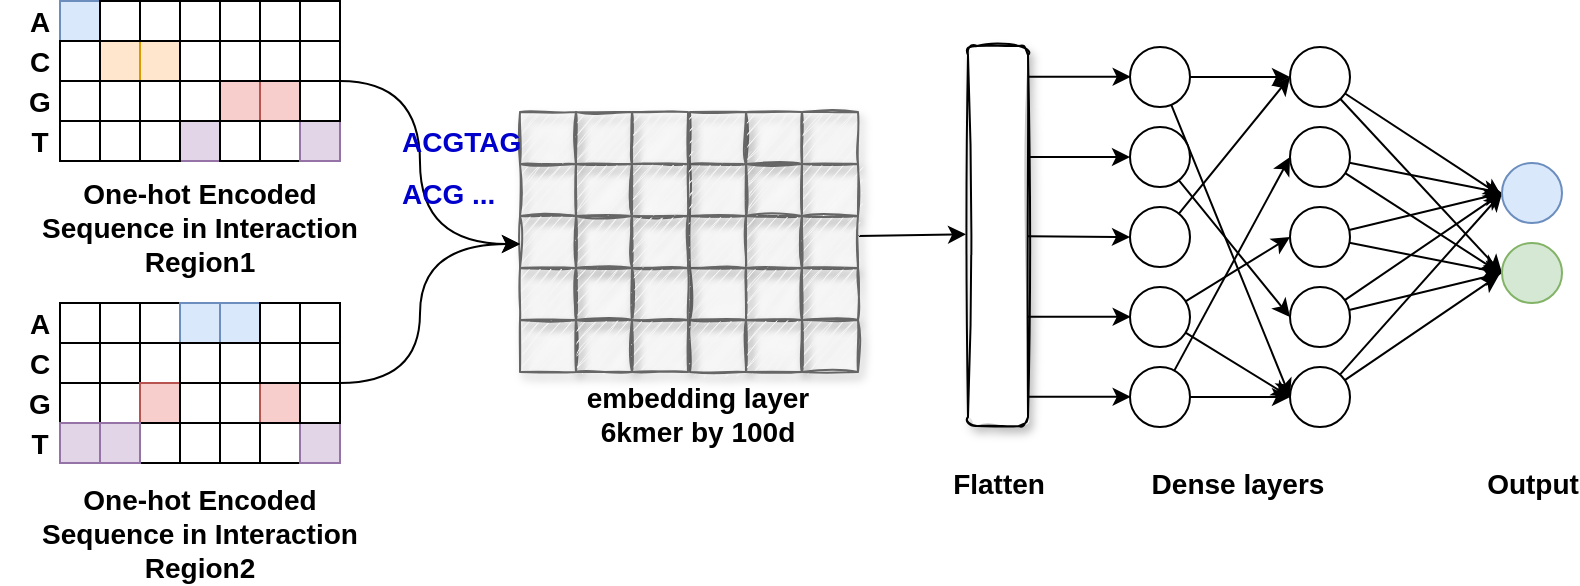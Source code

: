 <mxfile version="14.8.5" type="github">
  <diagram id="gIogGsXuzQi1VI0tjLUq" name="Page-1">
    <mxGraphModel dx="981" dy="526" grid="1" gridSize="10" guides="1" tooltips="1" connect="1" arrows="1" fold="1" page="1" pageScale="1" pageWidth="4681" pageHeight="3300" math="0" shadow="0">
      <root>
        <mxCell id="0" />
        <mxCell id="1" parent="0" />
        <mxCell id="4BS046eD1vQbMhQOOICh-2" value="" style="rounded=0;whiteSpace=wrap;html=1;shadow=1;glass=0;sketch=1;fillColor=#f5f5f5;strokeColor=#666666;fontColor=#333333;fontStyle=1;fontSize=14;" vertex="1" parent="1">
          <mxGeometry x="615" y="259" width="28" height="26" as="geometry" />
        </mxCell>
        <mxCell id="4BS046eD1vQbMhQOOICh-3" value="" style="rounded=0;whiteSpace=wrap;html=1;shadow=1;glass=0;sketch=1;fillColor=#f5f5f5;strokeColor=#666666;fontColor=#333333;fontStyle=1;fontSize=14;" vertex="1" parent="1">
          <mxGeometry x="643" y="259" width="28" height="26" as="geometry" />
        </mxCell>
        <mxCell id="4BS046eD1vQbMhQOOICh-4" value="" style="rounded=0;whiteSpace=wrap;html=1;shadow=1;glass=0;sketch=1;fillColor=#f5f5f5;strokeColor=#666666;fontColor=#333333;fontStyle=1;fontSize=14;" vertex="1" parent="1">
          <mxGeometry x="671" y="259" width="28" height="26" as="geometry" />
        </mxCell>
        <mxCell id="4BS046eD1vQbMhQOOICh-5" value="" style="rounded=0;whiteSpace=wrap;html=1;shadow=1;glass=0;sketch=1;fillColor=#f5f5f5;strokeColor=#666666;fontColor=#333333;fontStyle=1;fontSize=14;" vertex="1" parent="1">
          <mxGeometry x="615" y="285" width="28" height="26" as="geometry" />
        </mxCell>
        <mxCell id="4BS046eD1vQbMhQOOICh-6" value="" style="rounded=0;whiteSpace=wrap;html=1;shadow=1;glass=0;sketch=1;fillColor=#f5f5f5;strokeColor=#666666;fontColor=#333333;fontStyle=1;fontSize=14;" vertex="1" parent="1">
          <mxGeometry x="643" y="285" width="28" height="26" as="geometry" />
        </mxCell>
        <mxCell id="4BS046eD1vQbMhQOOICh-7" value="" style="rounded=0;whiteSpace=wrap;html=1;shadow=1;glass=0;sketch=1;fillColor=#f5f5f5;strokeColor=#666666;fontColor=#333333;fontStyle=1;fontSize=14;" vertex="1" parent="1">
          <mxGeometry x="671" y="285" width="28" height="26" as="geometry" />
        </mxCell>
        <mxCell id="4BS046eD1vQbMhQOOICh-8" value="" style="rounded=0;whiteSpace=wrap;html=1;shadow=1;glass=0;sketch=1;fillColor=#f5f5f5;strokeColor=#666666;fontColor=#333333;fontStyle=1;fontSize=14;" vertex="1" parent="1">
          <mxGeometry x="615" y="311" width="28" height="26" as="geometry" />
        </mxCell>
        <mxCell id="4BS046eD1vQbMhQOOICh-9" value="" style="rounded=0;whiteSpace=wrap;html=1;shadow=1;glass=0;sketch=1;fillColor=#f5f5f5;strokeColor=#666666;fontColor=#333333;fontStyle=1;fontSize=14;" vertex="1" parent="1">
          <mxGeometry x="643" y="311" width="28" height="26" as="geometry" />
        </mxCell>
        <mxCell id="4BS046eD1vQbMhQOOICh-156" style="edgeStyle=none;rounded=0;orthogonalLoop=1;jettySize=auto;html=1;fontStyle=1;fontSize=14;" edge="1" parent="1">
          <mxGeometry relative="1" as="geometry">
            <mxPoint x="699" y="321" as="sourcePoint" />
            <mxPoint x="753.001" y="320.183" as="targetPoint" />
          </mxGeometry>
        </mxCell>
        <mxCell id="4BS046eD1vQbMhQOOICh-10" value="" style="rounded=0;whiteSpace=wrap;html=1;shadow=1;glass=0;sketch=1;fillColor=#f5f5f5;strokeColor=#666666;fontColor=#333333;fontStyle=1;fontSize=14;" vertex="1" parent="1">
          <mxGeometry x="671" y="311" width="28" height="26" as="geometry" />
        </mxCell>
        <mxCell id="4BS046eD1vQbMhQOOICh-11" value="" style="rounded=0;whiteSpace=wrap;html=1;shadow=1;glass=0;sketch=1;fillColor=#f5f5f5;strokeColor=#666666;fontColor=#333333;fontStyle=1;fontSize=14;" vertex="1" parent="1">
          <mxGeometry x="615" y="337" width="28" height="26" as="geometry" />
        </mxCell>
        <mxCell id="4BS046eD1vQbMhQOOICh-12" value="" style="rounded=0;whiteSpace=wrap;html=1;shadow=1;glass=0;sketch=1;fillColor=#f5f5f5;strokeColor=#666666;fontColor=#333333;fontStyle=1;fontSize=14;" vertex="1" parent="1">
          <mxGeometry x="643" y="337" width="28" height="26" as="geometry" />
        </mxCell>
        <mxCell id="4BS046eD1vQbMhQOOICh-13" value="" style="rounded=0;whiteSpace=wrap;html=1;shadow=1;glass=0;sketch=1;fillColor=#f5f5f5;strokeColor=#666666;fontColor=#333333;fontStyle=1;fontSize=14;" vertex="1" parent="1">
          <mxGeometry x="671" y="337" width="28" height="26" as="geometry" />
        </mxCell>
        <mxCell id="4BS046eD1vQbMhQOOICh-14" value="" style="rounded=0;whiteSpace=wrap;html=1;shadow=1;glass=0;sketch=1;fillColor=#f5f5f5;strokeColor=#666666;fontColor=#333333;fontStyle=1;fontSize=14;" vertex="1" parent="1">
          <mxGeometry x="615" y="363" width="28" height="26" as="geometry" />
        </mxCell>
        <mxCell id="4BS046eD1vQbMhQOOICh-15" value="" style="rounded=0;whiteSpace=wrap;html=1;shadow=1;glass=0;sketch=1;fillColor=#f5f5f5;strokeColor=#666666;fontColor=#333333;fontStyle=1;fontSize=14;" vertex="1" parent="1">
          <mxGeometry x="643" y="363" width="28" height="26" as="geometry" />
        </mxCell>
        <mxCell id="4BS046eD1vQbMhQOOICh-16" value="" style="rounded=0;whiteSpace=wrap;html=1;shadow=1;glass=0;sketch=1;fillColor=#f5f5f5;strokeColor=#666666;fontColor=#333333;fontStyle=1;fontSize=14;" vertex="1" parent="1">
          <mxGeometry x="671" y="363" width="28" height="26" as="geometry" />
        </mxCell>
        <mxCell id="4BS046eD1vQbMhQOOICh-17" value="" style="rounded=0;whiteSpace=wrap;html=1;shadow=1;glass=0;sketch=1;fillColor=#f5f5f5;strokeColor=#666666;fontColor=#333333;fontStyle=1;fontSize=14;" vertex="1" parent="1">
          <mxGeometry x="530" y="259" width="28" height="26" as="geometry" />
        </mxCell>
        <mxCell id="4BS046eD1vQbMhQOOICh-18" value="" style="rounded=0;whiteSpace=wrap;html=1;shadow=1;glass=0;sketch=1;fillColor=#f5f5f5;strokeColor=#666666;fontColor=#333333;fontStyle=1;fontSize=14;" vertex="1" parent="1">
          <mxGeometry x="558" y="259" width="28" height="26" as="geometry" />
        </mxCell>
        <mxCell id="4BS046eD1vQbMhQOOICh-19" value="" style="rounded=0;whiteSpace=wrap;html=1;shadow=1;glass=0;sketch=1;fillColor=#f5f5f5;strokeColor=#666666;fontColor=#333333;fontStyle=1;fontSize=14;" vertex="1" parent="1">
          <mxGeometry x="586" y="259" width="28" height="26" as="geometry" />
        </mxCell>
        <mxCell id="4BS046eD1vQbMhQOOICh-20" value="" style="rounded=0;whiteSpace=wrap;html=1;shadow=1;glass=0;sketch=1;fillColor=#f5f5f5;strokeColor=#666666;fontColor=#333333;fontStyle=1;fontSize=14;" vertex="1" parent="1">
          <mxGeometry x="530" y="285" width="28" height="26" as="geometry" />
        </mxCell>
        <mxCell id="4BS046eD1vQbMhQOOICh-21" value="" style="rounded=0;whiteSpace=wrap;html=1;shadow=1;glass=0;sketch=1;fillColor=#f5f5f5;strokeColor=#666666;fontColor=#333333;fontStyle=1;fontSize=14;" vertex="1" parent="1">
          <mxGeometry x="558" y="285" width="28" height="26" as="geometry" />
        </mxCell>
        <mxCell id="4BS046eD1vQbMhQOOICh-22" value="" style="rounded=0;whiteSpace=wrap;html=1;shadow=1;glass=0;sketch=1;fillColor=#f5f5f5;strokeColor=#666666;fontColor=#333333;fontStyle=1;fontSize=14;" vertex="1" parent="1">
          <mxGeometry x="586" y="285" width="28" height="26" as="geometry" />
        </mxCell>
        <mxCell id="4BS046eD1vQbMhQOOICh-23" value="" style="rounded=0;whiteSpace=wrap;html=1;shadow=1;glass=0;sketch=1;fillColor=#f5f5f5;strokeColor=#666666;fontColor=#333333;fontStyle=1;fontSize=14;" vertex="1" parent="1">
          <mxGeometry x="530" y="311" width="28" height="26" as="geometry" />
        </mxCell>
        <mxCell id="4BS046eD1vQbMhQOOICh-24" value="" style="rounded=0;whiteSpace=wrap;html=1;shadow=1;glass=0;sketch=1;fillColor=#f5f5f5;strokeColor=#666666;fontColor=#333333;fontStyle=1;fontSize=14;" vertex="1" parent="1">
          <mxGeometry x="558" y="311" width="28" height="26" as="geometry" />
        </mxCell>
        <mxCell id="4BS046eD1vQbMhQOOICh-25" value="" style="rounded=0;whiteSpace=wrap;html=1;shadow=1;glass=0;sketch=1;fillColor=#f5f5f5;strokeColor=#666666;fontColor=#333333;fontStyle=1;fontSize=14;" vertex="1" parent="1">
          <mxGeometry x="586" y="311" width="28" height="26" as="geometry" />
        </mxCell>
        <mxCell id="4BS046eD1vQbMhQOOICh-26" value="" style="rounded=0;whiteSpace=wrap;html=1;shadow=1;glass=0;sketch=1;fillColor=#f5f5f5;strokeColor=#666666;fontColor=#333333;fontStyle=1;fontSize=14;" vertex="1" parent="1">
          <mxGeometry x="530" y="337" width="28" height="26" as="geometry" />
        </mxCell>
        <mxCell id="4BS046eD1vQbMhQOOICh-27" value="" style="rounded=0;whiteSpace=wrap;html=1;shadow=1;glass=0;sketch=1;fillColor=#f5f5f5;strokeColor=#666666;fontColor=#333333;fontStyle=1;fontSize=14;" vertex="1" parent="1">
          <mxGeometry x="558" y="337" width="28" height="26" as="geometry" />
        </mxCell>
        <mxCell id="4BS046eD1vQbMhQOOICh-28" value="" style="rounded=0;whiteSpace=wrap;html=1;shadow=1;glass=0;sketch=1;fillColor=#f5f5f5;strokeColor=#666666;fontColor=#333333;fontStyle=1;fontSize=14;" vertex="1" parent="1">
          <mxGeometry x="586" y="337" width="28" height="26" as="geometry" />
        </mxCell>
        <mxCell id="4BS046eD1vQbMhQOOICh-29" value="" style="rounded=0;whiteSpace=wrap;html=1;shadow=1;glass=0;sketch=1;fillColor=#f5f5f5;strokeColor=#666666;fontColor=#333333;fontStyle=1;fontSize=14;" vertex="1" parent="1">
          <mxGeometry x="530" y="363" width="28" height="26" as="geometry" />
        </mxCell>
        <mxCell id="4BS046eD1vQbMhQOOICh-30" value="" style="rounded=0;whiteSpace=wrap;html=1;shadow=1;glass=0;sketch=1;fillColor=#f5f5f5;strokeColor=#666666;fontColor=#333333;fontStyle=1;fontSize=14;" vertex="1" parent="1">
          <mxGeometry x="558" y="363" width="28" height="26" as="geometry" />
        </mxCell>
        <mxCell id="4BS046eD1vQbMhQOOICh-31" value="" style="rounded=0;whiteSpace=wrap;html=1;shadow=1;glass=0;sketch=1;fillColor=#f5f5f5;strokeColor=#666666;fontColor=#333333;fontStyle=1;fontSize=14;" vertex="1" parent="1">
          <mxGeometry x="586" y="363" width="28" height="26" as="geometry" />
        </mxCell>
        <mxCell id="4BS046eD1vQbMhQOOICh-35" value="G" style="text;html=1;strokeColor=none;fillColor=none;align=center;verticalAlign=middle;whiteSpace=wrap;rounded=0;fontStyle=1;fontSize=14;" vertex="1" parent="1">
          <mxGeometry x="270" y="243.5" width="40" height="20" as="geometry" />
        </mxCell>
        <mxCell id="4BS046eD1vQbMhQOOICh-36" value="T" style="text;html=1;strokeColor=none;fillColor=none;align=center;verticalAlign=middle;whiteSpace=wrap;rounded=0;fontStyle=1;fontSize=14;" vertex="1" parent="1">
          <mxGeometry x="270" y="263.5" width="40" height="20" as="geometry" />
        </mxCell>
        <mxCell id="4BS046eD1vQbMhQOOICh-37" value="&lt;div style=&quot;font-size: 14px;&quot;&gt;A&lt;/div&gt;" style="text;html=1;strokeColor=none;fillColor=none;align=center;verticalAlign=middle;whiteSpace=wrap;rounded=0;fontStyle=1;fontSize=14;" vertex="1" parent="1">
          <mxGeometry x="270" y="203.5" width="40" height="20" as="geometry" />
        </mxCell>
        <mxCell id="4BS046eD1vQbMhQOOICh-38" value="C" style="text;html=1;strokeColor=none;fillColor=none;align=center;verticalAlign=middle;whiteSpace=wrap;rounded=0;fontStyle=1;fontSize=14;" vertex="1" parent="1">
          <mxGeometry x="270" y="223.5" width="40" height="20" as="geometry" />
        </mxCell>
        <mxCell id="4BS046eD1vQbMhQOOICh-39" value="" style="whiteSpace=wrap;html=1;aspect=fixed;fillColor=#dae8fc;strokeColor=#6c8ebf;fontStyle=1;fontSize=14;" vertex="1" parent="1">
          <mxGeometry x="300" y="203.5" width="20" height="20" as="geometry" />
        </mxCell>
        <mxCell id="4BS046eD1vQbMhQOOICh-40" value="" style="whiteSpace=wrap;html=1;aspect=fixed;fontStyle=1;fontSize=14;" vertex="1" parent="1">
          <mxGeometry x="320" y="223.5" width="20" height="20" as="geometry" />
        </mxCell>
        <mxCell id="4BS046eD1vQbMhQOOICh-41" value="" style="whiteSpace=wrap;html=1;aspect=fixed;fillColor=#ffe6cc;strokeColor=#d79b00;fontStyle=1;fontSize=14;" vertex="1" parent="1">
          <mxGeometry x="320" y="223.5" width="20" height="20" as="geometry" />
        </mxCell>
        <mxCell id="4BS046eD1vQbMhQOOICh-42" value="" style="whiteSpace=wrap;html=1;aspect=fixed;fillColor=#ffe6cc;strokeColor=#d79b00;fontStyle=1;fontSize=14;" vertex="1" parent="1">
          <mxGeometry x="340" y="223.5" width="20" height="20" as="geometry" />
        </mxCell>
        <mxCell id="4BS046eD1vQbMhQOOICh-43" value="" style="whiteSpace=wrap;html=1;aspect=fixed;fillColor=#e1d5e7;strokeColor=#9673a6;fontStyle=1;fontSize=14;" vertex="1" parent="1">
          <mxGeometry x="360" y="263.5" width="20" height="20" as="geometry" />
        </mxCell>
        <mxCell id="4BS046eD1vQbMhQOOICh-44" value="" style="whiteSpace=wrap;html=1;aspect=fixed;fillColor=#f8cecc;strokeColor=#b85450;fontStyle=1;fontSize=14;" vertex="1" parent="1">
          <mxGeometry x="380" y="243.5" width="20" height="20" as="geometry" />
        </mxCell>
        <mxCell id="4BS046eD1vQbMhQOOICh-45" value="" style="whiteSpace=wrap;html=1;aspect=fixed;fillColor=#f8cecc;strokeColor=#b85450;fontStyle=1;fontSize=14;" vertex="1" parent="1">
          <mxGeometry x="400" y="243.5" width="20" height="20" as="geometry" />
        </mxCell>
        <mxCell id="4BS046eD1vQbMhQOOICh-46" value="" style="rounded=0;whiteSpace=wrap;html=1;fontStyle=1;fontSize=14;" vertex="1" parent="1">
          <mxGeometry x="300" y="223.5" width="20" height="20" as="geometry" />
        </mxCell>
        <mxCell id="4BS046eD1vQbMhQOOICh-47" value="" style="rounded=0;whiteSpace=wrap;html=1;fontStyle=1;fontSize=14;" vertex="1" parent="1">
          <mxGeometry x="300" y="243.5" width="20" height="20" as="geometry" />
        </mxCell>
        <mxCell id="4BS046eD1vQbMhQOOICh-48" value="" style="rounded=0;whiteSpace=wrap;html=1;fontStyle=1;fontSize=14;" vertex="1" parent="1">
          <mxGeometry x="320" y="243.5" width="20" height="20" as="geometry" />
        </mxCell>
        <mxCell id="4BS046eD1vQbMhQOOICh-49" value="" style="rounded=0;whiteSpace=wrap;html=1;fontStyle=1;fontSize=14;" vertex="1" parent="1">
          <mxGeometry x="340" y="243.5" width="20" height="20" as="geometry" />
        </mxCell>
        <mxCell id="4BS046eD1vQbMhQOOICh-50" value="" style="rounded=0;whiteSpace=wrap;html=1;fontStyle=1;fontSize=14;" vertex="1" parent="1">
          <mxGeometry x="360" y="243.5" width="20" height="20" as="geometry" />
        </mxCell>
        <mxCell id="4BS046eD1vQbMhQOOICh-51" value="" style="rounded=0;whiteSpace=wrap;html=1;fontStyle=1;fontSize=14;" vertex="1" parent="1">
          <mxGeometry x="340" y="263.5" width="20" height="20" as="geometry" />
        </mxCell>
        <mxCell id="4BS046eD1vQbMhQOOICh-52" value="" style="rounded=0;whiteSpace=wrap;html=1;fontStyle=1;fontSize=14;" vertex="1" parent="1">
          <mxGeometry x="300" y="263.5" width="20" height="20" as="geometry" />
        </mxCell>
        <mxCell id="4BS046eD1vQbMhQOOICh-53" value="" style="rounded=0;whiteSpace=wrap;html=1;fontStyle=1;fontSize=14;" vertex="1" parent="1">
          <mxGeometry x="320" y="263.5" width="20" height="20" as="geometry" />
        </mxCell>
        <mxCell id="4BS046eD1vQbMhQOOICh-54" value="" style="rounded=0;whiteSpace=wrap;html=1;fontStyle=1;fontSize=14;" vertex="1" parent="1">
          <mxGeometry x="380" y="263.5" width="20" height="20" as="geometry" />
        </mxCell>
        <mxCell id="4BS046eD1vQbMhQOOICh-55" value="" style="rounded=0;whiteSpace=wrap;html=1;fontStyle=1;fontSize=14;" vertex="1" parent="1">
          <mxGeometry x="400" y="263.5" width="20" height="20" as="geometry" />
        </mxCell>
        <mxCell id="4BS046eD1vQbMhQOOICh-56" value="" style="rounded=0;whiteSpace=wrap;html=1;fontStyle=1;fontSize=14;" vertex="1" parent="1">
          <mxGeometry x="320" y="203.5" width="20" height="20" as="geometry" />
        </mxCell>
        <mxCell id="4BS046eD1vQbMhQOOICh-57" value="" style="rounded=0;whiteSpace=wrap;html=1;fontStyle=1;fontSize=14;" vertex="1" parent="1">
          <mxGeometry x="340" y="203.5" width="20" height="20" as="geometry" />
        </mxCell>
        <mxCell id="4BS046eD1vQbMhQOOICh-58" value="" style="rounded=0;whiteSpace=wrap;html=1;fontStyle=1;fontSize=14;" vertex="1" parent="1">
          <mxGeometry x="360" y="203.5" width="20" height="20" as="geometry" />
        </mxCell>
        <mxCell id="4BS046eD1vQbMhQOOICh-59" value="" style="rounded=0;whiteSpace=wrap;html=1;fontStyle=1;fontSize=14;" vertex="1" parent="1">
          <mxGeometry x="380" y="203.5" width="20" height="20" as="geometry" />
        </mxCell>
        <mxCell id="4BS046eD1vQbMhQOOICh-60" value="" style="rounded=0;whiteSpace=wrap;html=1;fontStyle=1;fontSize=14;" vertex="1" parent="1">
          <mxGeometry x="360" y="223.5" width="20" height="20" as="geometry" />
        </mxCell>
        <mxCell id="4BS046eD1vQbMhQOOICh-61" value="" style="rounded=0;whiteSpace=wrap;html=1;fontStyle=1;fontSize=14;" vertex="1" parent="1">
          <mxGeometry x="380" y="223.5" width="20" height="20" as="geometry" />
        </mxCell>
        <mxCell id="4BS046eD1vQbMhQOOICh-62" value="" style="rounded=0;whiteSpace=wrap;html=1;fontStyle=1;fontSize=14;" vertex="1" parent="1">
          <mxGeometry x="400" y="223.5" width="20" height="20" as="geometry" />
        </mxCell>
        <mxCell id="4BS046eD1vQbMhQOOICh-63" value="" style="rounded=0;whiteSpace=wrap;html=1;fontStyle=1;fontSize=14;" vertex="1" parent="1">
          <mxGeometry x="400" y="203.5" width="20" height="20" as="geometry" />
        </mxCell>
        <mxCell id="4BS046eD1vQbMhQOOICh-64" value="" style="whiteSpace=wrap;html=1;aspect=fixed;fillColor=#e1d5e7;strokeColor=#9673a6;fontStyle=1;fontSize=14;" vertex="1" parent="1">
          <mxGeometry x="420" y="263.5" width="20" height="20" as="geometry" />
        </mxCell>
        <mxCell id="4BS046eD1vQbMhQOOICh-65" value="" style="rounded=0;whiteSpace=wrap;html=1;fontStyle=1;fontSize=14;" vertex="1" parent="1">
          <mxGeometry x="420" y="243.5" width="20" height="20" as="geometry" />
        </mxCell>
        <mxCell id="4BS046eD1vQbMhQOOICh-66" value="" style="rounded=0;whiteSpace=wrap;html=1;fontStyle=1;fontSize=14;" vertex="1" parent="1">
          <mxGeometry x="420" y="203.5" width="20" height="20" as="geometry" />
        </mxCell>
        <mxCell id="4BS046eD1vQbMhQOOICh-67" style="edgeStyle=orthogonalEdgeStyle;curved=1;rounded=0;orthogonalLoop=1;jettySize=auto;html=1;entryX=0;entryY=0.5;entryDx=0;entryDy=0;exitX=1;exitY=1;exitDx=0;exitDy=0;fontStyle=1;fontSize=14;" edge="1" parent="1" source="4BS046eD1vQbMhQOOICh-68">
          <mxGeometry relative="1" as="geometry">
            <mxPoint x="530" y="325" as="targetPoint" />
            <Array as="points">
              <mxPoint x="480" y="244" />
              <mxPoint x="480" y="325" />
            </Array>
          </mxGeometry>
        </mxCell>
        <mxCell id="4BS046eD1vQbMhQOOICh-68" value="" style="rounded=0;whiteSpace=wrap;html=1;fontStyle=1;fontSize=14;" vertex="1" parent="1">
          <mxGeometry x="420" y="223.5" width="20" height="20" as="geometry" />
        </mxCell>
        <mxCell id="4BS046eD1vQbMhQOOICh-69" value="G" style="text;html=1;strokeColor=none;fillColor=none;align=center;verticalAlign=middle;whiteSpace=wrap;rounded=0;fontStyle=1;fontSize=14;" vertex="1" parent="1">
          <mxGeometry x="270" y="394.5" width="40" height="20" as="geometry" />
        </mxCell>
        <mxCell id="4BS046eD1vQbMhQOOICh-70" value="T" style="text;html=1;strokeColor=none;fillColor=none;align=center;verticalAlign=middle;whiteSpace=wrap;rounded=0;fontStyle=1;fontSize=14;" vertex="1" parent="1">
          <mxGeometry x="270" y="414.5" width="40" height="20" as="geometry" />
        </mxCell>
        <mxCell id="4BS046eD1vQbMhQOOICh-71" value="&lt;div style=&quot;font-size: 14px;&quot;&gt;A&lt;/div&gt;" style="text;html=1;strokeColor=none;fillColor=none;align=center;verticalAlign=middle;whiteSpace=wrap;rounded=0;fontStyle=1;fontSize=14;" vertex="1" parent="1">
          <mxGeometry x="270" y="354.5" width="40" height="20" as="geometry" />
        </mxCell>
        <mxCell id="4BS046eD1vQbMhQOOICh-72" value="C" style="text;html=1;strokeColor=none;fillColor=none;align=center;verticalAlign=middle;whiteSpace=wrap;rounded=0;fontStyle=1;fontSize=14;" vertex="1" parent="1">
          <mxGeometry x="270" y="374.5" width="40" height="20" as="geometry" />
        </mxCell>
        <mxCell id="4BS046eD1vQbMhQOOICh-73" value="" style="whiteSpace=wrap;html=1;aspect=fixed;fontStyle=1;fontSize=14;" vertex="1" parent="1">
          <mxGeometry x="300" y="354.5" width="20" height="20" as="geometry" />
        </mxCell>
        <mxCell id="4BS046eD1vQbMhQOOICh-74" value="" style="whiteSpace=wrap;html=1;aspect=fixed;fontStyle=1;fontSize=14;" vertex="1" parent="1">
          <mxGeometry x="320" y="374.5" width="20" height="20" as="geometry" />
        </mxCell>
        <mxCell id="4BS046eD1vQbMhQOOICh-75" value="" style="whiteSpace=wrap;html=1;aspect=fixed;fontStyle=1;fontSize=14;" vertex="1" parent="1">
          <mxGeometry x="320" y="374.5" width="20" height="20" as="geometry" />
        </mxCell>
        <mxCell id="4BS046eD1vQbMhQOOICh-76" value="" style="whiteSpace=wrap;html=1;aspect=fixed;fontStyle=1;fontSize=14;" vertex="1" parent="1">
          <mxGeometry x="340" y="374.5" width="20" height="20" as="geometry" />
        </mxCell>
        <mxCell id="4BS046eD1vQbMhQOOICh-77" value="" style="whiteSpace=wrap;html=1;aspect=fixed;fontStyle=1;fontSize=14;" vertex="1" parent="1">
          <mxGeometry x="360" y="414.5" width="20" height="20" as="geometry" />
        </mxCell>
        <mxCell id="4BS046eD1vQbMhQOOICh-78" value="" style="whiteSpace=wrap;html=1;aspect=fixed;fontStyle=1;fontSize=14;" vertex="1" parent="1">
          <mxGeometry x="380" y="394.5" width="20" height="20" as="geometry" />
        </mxCell>
        <mxCell id="4BS046eD1vQbMhQOOICh-79" value="" style="whiteSpace=wrap;html=1;aspect=fixed;fillColor=#f8cecc;strokeColor=#b85450;fontStyle=1;fontSize=14;" vertex="1" parent="1">
          <mxGeometry x="400" y="394.5" width="20" height="20" as="geometry" />
        </mxCell>
        <mxCell id="4BS046eD1vQbMhQOOICh-80" value="" style="rounded=0;whiteSpace=wrap;html=1;fontStyle=1;fontSize=14;" vertex="1" parent="1">
          <mxGeometry x="300" y="374.5" width="20" height="20" as="geometry" />
        </mxCell>
        <mxCell id="4BS046eD1vQbMhQOOICh-81" value="" style="rounded=0;whiteSpace=wrap;html=1;fontStyle=1;fontSize=14;" vertex="1" parent="1">
          <mxGeometry x="300" y="394.5" width="20" height="20" as="geometry" />
        </mxCell>
        <mxCell id="4BS046eD1vQbMhQOOICh-82" value="" style="rounded=0;whiteSpace=wrap;html=1;fontStyle=1;fontSize=14;" vertex="1" parent="1">
          <mxGeometry x="320" y="394.5" width="20" height="20" as="geometry" />
        </mxCell>
        <mxCell id="4BS046eD1vQbMhQOOICh-83" value="" style="rounded=0;whiteSpace=wrap;html=1;fillColor=#f8cecc;strokeColor=#b85450;fontStyle=1;fontSize=14;" vertex="1" parent="1">
          <mxGeometry x="340" y="394.5" width="20" height="20" as="geometry" />
        </mxCell>
        <mxCell id="4BS046eD1vQbMhQOOICh-84" value="" style="rounded=0;whiteSpace=wrap;html=1;fontStyle=1;fontSize=14;" vertex="1" parent="1">
          <mxGeometry x="360" y="394.5" width="20" height="20" as="geometry" />
        </mxCell>
        <mxCell id="4BS046eD1vQbMhQOOICh-85" value="" style="rounded=0;whiteSpace=wrap;html=1;fontStyle=1;fontSize=14;" vertex="1" parent="1">
          <mxGeometry x="340" y="414.5" width="20" height="20" as="geometry" />
        </mxCell>
        <mxCell id="4BS046eD1vQbMhQOOICh-86" value="" style="rounded=0;whiteSpace=wrap;html=1;fillColor=#e1d5e7;strokeColor=#9673a6;fontStyle=1;fontSize=14;" vertex="1" parent="1">
          <mxGeometry x="300" y="414.5" width="20" height="20" as="geometry" />
        </mxCell>
        <mxCell id="4BS046eD1vQbMhQOOICh-87" value="" style="rounded=0;whiteSpace=wrap;html=1;fillColor=#e1d5e7;strokeColor=#9673a6;fontStyle=1;fontSize=14;" vertex="1" parent="1">
          <mxGeometry x="320" y="414.5" width="20" height="20" as="geometry" />
        </mxCell>
        <mxCell id="4BS046eD1vQbMhQOOICh-88" value="" style="rounded=0;whiteSpace=wrap;html=1;fontStyle=1;fontSize=14;" vertex="1" parent="1">
          <mxGeometry x="380" y="414.5" width="20" height="20" as="geometry" />
        </mxCell>
        <mxCell id="4BS046eD1vQbMhQOOICh-89" value="" style="rounded=0;whiteSpace=wrap;html=1;fontStyle=1;fontSize=14;" vertex="1" parent="1">
          <mxGeometry x="400" y="414.5" width="20" height="20" as="geometry" />
        </mxCell>
        <mxCell id="4BS046eD1vQbMhQOOICh-90" value="" style="rounded=0;whiteSpace=wrap;html=1;fontStyle=1;fontSize=14;" vertex="1" parent="1">
          <mxGeometry x="320" y="354.5" width="20" height="20" as="geometry" />
        </mxCell>
        <mxCell id="4BS046eD1vQbMhQOOICh-91" value="" style="rounded=0;whiteSpace=wrap;html=1;fontStyle=1;fontSize=14;" vertex="1" parent="1">
          <mxGeometry x="340" y="354.5" width="20" height="20" as="geometry" />
        </mxCell>
        <mxCell id="4BS046eD1vQbMhQOOICh-92" value="" style="rounded=0;whiteSpace=wrap;html=1;fillColor=#dae8fc;strokeColor=#6c8ebf;fontStyle=1;fontSize=14;" vertex="1" parent="1">
          <mxGeometry x="360" y="354.5" width="20" height="20" as="geometry" />
        </mxCell>
        <mxCell id="4BS046eD1vQbMhQOOICh-93" value="" style="rounded=0;whiteSpace=wrap;html=1;fillColor=#dae8fc;strokeColor=#6c8ebf;fontStyle=1;fontSize=14;" vertex="1" parent="1">
          <mxGeometry x="380" y="354.5" width="20" height="20" as="geometry" />
        </mxCell>
        <mxCell id="4BS046eD1vQbMhQOOICh-94" value="" style="rounded=0;whiteSpace=wrap;html=1;fontStyle=1;fontSize=14;" vertex="1" parent="1">
          <mxGeometry x="360" y="374.5" width="20" height="20" as="geometry" />
        </mxCell>
        <mxCell id="4BS046eD1vQbMhQOOICh-95" value="" style="rounded=0;whiteSpace=wrap;html=1;fontStyle=1;fontSize=14;" vertex="1" parent="1">
          <mxGeometry x="380" y="374.5" width="20" height="20" as="geometry" />
        </mxCell>
        <mxCell id="4BS046eD1vQbMhQOOICh-96" value="" style="rounded=0;whiteSpace=wrap;html=1;fontStyle=1;fontSize=14;" vertex="1" parent="1">
          <mxGeometry x="400" y="374.5" width="20" height="20" as="geometry" />
        </mxCell>
        <mxCell id="4BS046eD1vQbMhQOOICh-97" value="" style="rounded=0;whiteSpace=wrap;html=1;fontStyle=1;fontSize=14;" vertex="1" parent="1">
          <mxGeometry x="400" y="354.5" width="20" height="20" as="geometry" />
        </mxCell>
        <mxCell id="4BS046eD1vQbMhQOOICh-98" value="" style="whiteSpace=wrap;html=1;aspect=fixed;fillColor=#e1d5e7;strokeColor=#9673a6;fontStyle=1;fontSize=14;" vertex="1" parent="1">
          <mxGeometry x="420" y="414.5" width="20" height="20" as="geometry" />
        </mxCell>
        <mxCell id="4BS046eD1vQbMhQOOICh-99" value="" style="rounded=0;whiteSpace=wrap;html=1;fontStyle=1;fontSize=14;" vertex="1" parent="1">
          <mxGeometry x="420" y="394.5" width="20" height="20" as="geometry" />
        </mxCell>
        <mxCell id="4BS046eD1vQbMhQOOICh-100" value="" style="rounded=0;whiteSpace=wrap;html=1;fontStyle=1;fontSize=14;" vertex="1" parent="1">
          <mxGeometry x="420" y="354.5" width="20" height="20" as="geometry" />
        </mxCell>
        <mxCell id="4BS046eD1vQbMhQOOICh-101" style="edgeStyle=orthogonalEdgeStyle;curved=1;rounded=0;orthogonalLoop=1;jettySize=auto;html=1;entryX=0;entryY=0.5;entryDx=0;entryDy=0;exitX=1;exitY=1;exitDx=0;exitDy=0;fontStyle=1;fontSize=14;" edge="1" parent="1" source="4BS046eD1vQbMhQOOICh-102">
          <mxGeometry relative="1" as="geometry">
            <mxPoint x="530" y="325" as="targetPoint" />
            <Array as="points">
              <mxPoint x="480" y="394" />
              <mxPoint x="480" y="325" />
            </Array>
          </mxGeometry>
        </mxCell>
        <mxCell id="4BS046eD1vQbMhQOOICh-102" value="" style="rounded=0;whiteSpace=wrap;html=1;fontStyle=1;fontSize=14;" vertex="1" parent="1">
          <mxGeometry x="420" y="374.5" width="20" height="20" as="geometry" />
        </mxCell>
        <mxCell id="4BS046eD1vQbMhQOOICh-157" value="One-hot Encoded Sequence in Interaction Region1" style="text;html=1;strokeColor=none;fillColor=none;align=center;verticalAlign=middle;whiteSpace=wrap;rounded=0;fontStyle=1;fontSize=14;" vertex="1" parent="1">
          <mxGeometry x="290" y="306.5" width="160" height="20" as="geometry" />
        </mxCell>
        <mxCell id="4BS046eD1vQbMhQOOICh-158" value="&lt;div style=&quot;font-size: 14px;&quot;&gt;One-hot Encoded Sequence in Interaction Region2&lt;/div&gt;" style="text;html=1;strokeColor=none;fillColor=none;align=center;verticalAlign=middle;whiteSpace=wrap;rounded=0;fontStyle=1;fontSize=14;" vertex="1" parent="1">
          <mxGeometry x="290" y="460" width="160" height="20" as="geometry" />
        </mxCell>
        <mxCell id="4BS046eD1vQbMhQOOICh-159" value="&lt;div style=&quot;font-size: 14px;&quot;&gt;embedding layer&lt;/div&gt;&lt;div style=&quot;font-size: 14px;&quot;&gt;6kmer by 100d&lt;/div&gt;" style="text;html=1;strokeColor=none;fillColor=none;align=center;verticalAlign=middle;whiteSpace=wrap;rounded=0;fontStyle=1;fontSize=14;" vertex="1" parent="1">
          <mxGeometry x="539" y="400" width="160" height="20" as="geometry" />
        </mxCell>
        <mxCell id="4BS046eD1vQbMhQOOICh-160" value="&lt;font style=&quot;font-size: 14px;&quot; color=&quot;#0000CC&quot;&gt;ACGTAG&lt;/font&gt;" style="text;whiteSpace=wrap;html=1;fontStyle=1;fontSize=14;" vertex="1" parent="1">
          <mxGeometry x="469" y="259" width="70" height="30" as="geometry" />
        </mxCell>
        <mxCell id="4BS046eD1vQbMhQOOICh-161" value="&lt;font style=&quot;font-size: 14px;&quot; color=&quot;#0000CC&quot;&gt;ACG ...&lt;/font&gt;" style="text;whiteSpace=wrap;html=1;fontStyle=1;fontSize=14;" vertex="1" parent="1">
          <mxGeometry x="469" y="285" width="70" height="30" as="geometry" />
        </mxCell>
        <mxCell id="4BS046eD1vQbMhQOOICh-162" value="Dense layers" style="text;html=1;strokeColor=none;fillColor=none;align=center;verticalAlign=middle;whiteSpace=wrap;rounded=0;fontStyle=1;fontSize=14;" vertex="1" parent="1">
          <mxGeometry x="844" y="434.5" width="90" height="20" as="geometry" />
        </mxCell>
        <mxCell id="4BS046eD1vQbMhQOOICh-163" value="Flatten" style="text;html=1;strokeColor=none;fillColor=none;align=center;verticalAlign=middle;whiteSpace=wrap;rounded=0;fontStyle=1;fontSize=14;" vertex="1" parent="1">
          <mxGeometry x="758.5" y="434.5" width="21" height="20" as="geometry" />
        </mxCell>
        <mxCell id="4BS046eD1vQbMhQOOICh-164" style="edgeStyle=none;rounded=1;jumpSize=20;orthogonalLoop=1;jettySize=auto;html=1;entryX=0;entryY=0.5;entryDx=0;entryDy=0;strokeWidth=1;fontStyle=1;fontSize=14;" edge="1" parent="1" source="4BS046eD1vQbMhQOOICh-166" target="4BS046eD1vQbMhQOOICh-191">
          <mxGeometry relative="1" as="geometry" />
        </mxCell>
        <mxCell id="4BS046eD1vQbMhQOOICh-165" style="edgeStyle=none;rounded=0;orthogonalLoop=1;jettySize=auto;html=1;entryX=0;entryY=0.5;entryDx=0;entryDy=0;fontStyle=1;fontSize=14;" edge="1" parent="1" source="4BS046eD1vQbMhQOOICh-166" target="4BS046eD1vQbMhQOOICh-179">
          <mxGeometry relative="1" as="geometry" />
        </mxCell>
        <mxCell id="4BS046eD1vQbMhQOOICh-166" value="" style="ellipse;whiteSpace=wrap;html=1;aspect=fixed;fontStyle=1;fontSize=14;" vertex="1" parent="1">
          <mxGeometry x="835" y="226.5" width="30" height="30" as="geometry" />
        </mxCell>
        <mxCell id="4BS046eD1vQbMhQOOICh-167" style="edgeStyle=none;rounded=1;jumpSize=20;orthogonalLoop=1;jettySize=auto;html=1;entryX=0;entryY=0.5;entryDx=0;entryDy=0;strokeWidth=1;fontStyle=1;fontSize=14;" edge="1" parent="1" source="4BS046eD1vQbMhQOOICh-168" target="4BS046eD1vQbMhQOOICh-188">
          <mxGeometry relative="1" as="geometry" />
        </mxCell>
        <mxCell id="4BS046eD1vQbMhQOOICh-168" value="" style="ellipse;whiteSpace=wrap;html=1;aspect=fixed;fontStyle=1;fontSize=14;" vertex="1" parent="1">
          <mxGeometry x="835" y="266.5" width="30" height="30" as="geometry" />
        </mxCell>
        <mxCell id="4BS046eD1vQbMhQOOICh-169" style="edgeStyle=none;rounded=1;jumpSize=20;orthogonalLoop=1;jettySize=auto;html=1;entryX=0;entryY=0.5;entryDx=0;entryDy=0;strokeWidth=1;fontStyle=1;fontSize=14;" edge="1" parent="1" source="4BS046eD1vQbMhQOOICh-170" target="4BS046eD1vQbMhQOOICh-179">
          <mxGeometry relative="1" as="geometry" />
        </mxCell>
        <mxCell id="4BS046eD1vQbMhQOOICh-170" value="" style="ellipse;whiteSpace=wrap;html=1;aspect=fixed;fontStyle=1;fontSize=14;" vertex="1" parent="1">
          <mxGeometry x="835" y="306.5" width="30" height="30" as="geometry" />
        </mxCell>
        <mxCell id="4BS046eD1vQbMhQOOICh-171" style="edgeStyle=none;rounded=0;orthogonalLoop=1;jettySize=auto;html=1;entryX=0;entryY=0.5;entryDx=0;entryDy=0;fontStyle=1;fontSize=14;" edge="1" parent="1" source="4BS046eD1vQbMhQOOICh-173" target="4BS046eD1vQbMhQOOICh-185">
          <mxGeometry relative="1" as="geometry" />
        </mxCell>
        <mxCell id="4BS046eD1vQbMhQOOICh-172" style="edgeStyle=none;rounded=0;orthogonalLoop=1;jettySize=auto;html=1;entryX=0;entryY=0.5;entryDx=0;entryDy=0;fontStyle=1;fontSize=14;" edge="1" parent="1" source="4BS046eD1vQbMhQOOICh-173" target="4BS046eD1vQbMhQOOICh-191">
          <mxGeometry relative="1" as="geometry" />
        </mxCell>
        <mxCell id="4BS046eD1vQbMhQOOICh-173" value="" style="ellipse;whiteSpace=wrap;html=1;aspect=fixed;fontStyle=1;fontSize=14;" vertex="1" parent="1">
          <mxGeometry x="835" y="346.5" width="30" height="30" as="geometry" />
        </mxCell>
        <mxCell id="4BS046eD1vQbMhQOOICh-174" style="edgeStyle=none;rounded=1;jumpSize=20;orthogonalLoop=1;jettySize=auto;html=1;entryX=0;entryY=0.5;entryDx=0;entryDy=0;strokeWidth=1;fontStyle=1;fontSize=14;" edge="1" parent="1" source="4BS046eD1vQbMhQOOICh-176" target="4BS046eD1vQbMhQOOICh-182">
          <mxGeometry relative="1" as="geometry" />
        </mxCell>
        <mxCell id="4BS046eD1vQbMhQOOICh-175" style="edgeStyle=none;rounded=1;jumpSize=20;orthogonalLoop=1;jettySize=auto;html=1;entryX=0;entryY=0.5;entryDx=0;entryDy=0;strokeWidth=1;fontStyle=1;fontSize=14;" edge="1" parent="1" source="4BS046eD1vQbMhQOOICh-176" target="4BS046eD1vQbMhQOOICh-191">
          <mxGeometry relative="1" as="geometry" />
        </mxCell>
        <mxCell id="4BS046eD1vQbMhQOOICh-176" value="" style="ellipse;whiteSpace=wrap;html=1;aspect=fixed;fontStyle=1;fontSize=14;" vertex="1" parent="1">
          <mxGeometry x="835" y="386.5" width="30" height="30" as="geometry" />
        </mxCell>
        <mxCell id="4BS046eD1vQbMhQOOICh-177" style="edgeStyle=none;rounded=1;jumpSize=20;orthogonalLoop=1;jettySize=auto;html=1;entryX=0;entryY=0.5;entryDx=0;entryDy=0;strokeWidth=1;fontStyle=1;fontSize=14;" edge="1" parent="1" source="4BS046eD1vQbMhQOOICh-179" target="4BS046eD1vQbMhQOOICh-194">
          <mxGeometry relative="1" as="geometry" />
        </mxCell>
        <mxCell id="4BS046eD1vQbMhQOOICh-178" style="edgeStyle=none;rounded=1;jumpSize=20;orthogonalLoop=1;jettySize=auto;html=1;strokeWidth=1;entryX=-0.001;entryY=0.557;entryDx=0;entryDy=0;entryPerimeter=0;fontStyle=1;fontSize=14;" edge="1" parent="1" source="4BS046eD1vQbMhQOOICh-179" target="4BS046eD1vQbMhQOOICh-193">
          <mxGeometry relative="1" as="geometry">
            <mxPoint x="1015" y="321.5" as="targetPoint" />
          </mxGeometry>
        </mxCell>
        <mxCell id="4BS046eD1vQbMhQOOICh-179" value="" style="ellipse;whiteSpace=wrap;html=1;aspect=fixed;fontStyle=1;fontSize=14;" vertex="1" parent="1">
          <mxGeometry x="915" y="226.5" width="30" height="30" as="geometry" />
        </mxCell>
        <mxCell id="4BS046eD1vQbMhQOOICh-180" style="edgeStyle=none;rounded=1;jumpSize=20;orthogonalLoop=1;jettySize=auto;html=1;entryX=0;entryY=0.5;entryDx=0;entryDy=0;strokeWidth=1;fontStyle=1;fontSize=14;" edge="1" parent="1" source="4BS046eD1vQbMhQOOICh-182" target="4BS046eD1vQbMhQOOICh-193">
          <mxGeometry relative="1" as="geometry" />
        </mxCell>
        <mxCell id="4BS046eD1vQbMhQOOICh-181" style="edgeStyle=none;rounded=1;jumpSize=20;orthogonalLoop=1;jettySize=auto;html=1;strokeWidth=1;entryX=-0.057;entryY=0.483;entryDx=0;entryDy=0;entryPerimeter=0;fontStyle=1;fontSize=14;" edge="1" parent="1" source="4BS046eD1vQbMhQOOICh-182" target="4BS046eD1vQbMhQOOICh-194">
          <mxGeometry relative="1" as="geometry">
            <mxPoint x="1025" y="361.5" as="targetPoint" />
          </mxGeometry>
        </mxCell>
        <mxCell id="4BS046eD1vQbMhQOOICh-182" value="" style="ellipse;whiteSpace=wrap;html=1;aspect=fixed;fontStyle=1;fontSize=14;" vertex="1" parent="1">
          <mxGeometry x="915" y="266.5" width="30" height="30" as="geometry" />
        </mxCell>
        <mxCell id="4BS046eD1vQbMhQOOICh-183" style="edgeStyle=none;rounded=1;jumpSize=20;orthogonalLoop=1;jettySize=auto;html=1;entryX=0;entryY=0.5;entryDx=0;entryDy=0;strokeWidth=1;fontStyle=1;fontSize=14;" edge="1" parent="1" source="4BS046eD1vQbMhQOOICh-185" target="4BS046eD1vQbMhQOOICh-194">
          <mxGeometry relative="1" as="geometry" />
        </mxCell>
        <mxCell id="4BS046eD1vQbMhQOOICh-184" style="edgeStyle=none;rounded=1;jumpSize=20;orthogonalLoop=1;jettySize=auto;html=1;strokeWidth=1;entryX=0;entryY=0.5;entryDx=0;entryDy=0;fontStyle=1;fontSize=14;" edge="1" parent="1" source="4BS046eD1vQbMhQOOICh-185" target="4BS046eD1vQbMhQOOICh-193">
          <mxGeometry relative="1" as="geometry">
            <mxPoint x="1025" y="321.5" as="targetPoint" />
          </mxGeometry>
        </mxCell>
        <mxCell id="4BS046eD1vQbMhQOOICh-185" value="" style="ellipse;whiteSpace=wrap;html=1;aspect=fixed;fontStyle=1;fontSize=14;" vertex="1" parent="1">
          <mxGeometry x="915" y="306.5" width="30" height="30" as="geometry" />
        </mxCell>
        <mxCell id="4BS046eD1vQbMhQOOICh-186" style="edgeStyle=none;rounded=1;jumpSize=20;orthogonalLoop=1;jettySize=auto;html=1;entryX=0;entryY=0.5;entryDx=0;entryDy=0;strokeWidth=1;fontStyle=1;fontSize=14;" edge="1" parent="1" source="4BS046eD1vQbMhQOOICh-188" target="4BS046eD1vQbMhQOOICh-193">
          <mxGeometry relative="1" as="geometry" />
        </mxCell>
        <mxCell id="4BS046eD1vQbMhQOOICh-187" style="edgeStyle=none;rounded=1;jumpSize=20;orthogonalLoop=1;jettySize=auto;html=1;strokeWidth=1;entryX=0;entryY=0.5;entryDx=0;entryDy=0;fontStyle=1;fontSize=14;" edge="1" parent="1" source="4BS046eD1vQbMhQOOICh-188" target="4BS046eD1vQbMhQOOICh-194">
          <mxGeometry relative="1" as="geometry">
            <mxPoint x="1015" y="361.5" as="targetPoint" />
          </mxGeometry>
        </mxCell>
        <mxCell id="4BS046eD1vQbMhQOOICh-188" value="" style="ellipse;whiteSpace=wrap;html=1;aspect=fixed;fontStyle=1;fontSize=14;" vertex="1" parent="1">
          <mxGeometry x="915" y="346.5" width="30" height="30" as="geometry" />
        </mxCell>
        <mxCell id="4BS046eD1vQbMhQOOICh-189" style="edgeStyle=none;rounded=1;jumpSize=20;orthogonalLoop=1;jettySize=auto;html=1;strokeWidth=1;entryX=-0.05;entryY=0.538;entryDx=0;entryDy=0;entryPerimeter=0;fontStyle=1;fontSize=14;" edge="1" parent="1" source="4BS046eD1vQbMhQOOICh-191" target="4BS046eD1vQbMhQOOICh-194">
          <mxGeometry relative="1" as="geometry">
            <mxPoint x="1025" y="361.5" as="targetPoint" />
          </mxGeometry>
        </mxCell>
        <mxCell id="4BS046eD1vQbMhQOOICh-190" style="edgeStyle=none;rounded=1;jumpSize=20;orthogonalLoop=1;jettySize=auto;html=1;strokeWidth=1;entryX=0;entryY=0.5;entryDx=0;entryDy=0;fontStyle=1;fontSize=14;" edge="1" parent="1" source="4BS046eD1vQbMhQOOICh-191" target="4BS046eD1vQbMhQOOICh-193">
          <mxGeometry relative="1" as="geometry">
            <mxPoint x="1015" y="321.5" as="targetPoint" />
          </mxGeometry>
        </mxCell>
        <mxCell id="4BS046eD1vQbMhQOOICh-191" value="" style="ellipse;whiteSpace=wrap;html=1;aspect=fixed;fontStyle=1;fontSize=14;" vertex="1" parent="1">
          <mxGeometry x="915" y="386.5" width="30" height="30" as="geometry" />
        </mxCell>
        <mxCell id="4BS046eD1vQbMhQOOICh-192" value="&lt;div style=&quot;font-size: 14px;&quot;&gt;Output&lt;/div&gt;" style="text;html=1;strokeColor=none;fillColor=none;align=center;verticalAlign=middle;whiteSpace=wrap;rounded=0;fontStyle=1;fontSize=14;" vertex="1" parent="1">
          <mxGeometry x="1024.75" y="434.5" width="22.5" height="20" as="geometry" />
        </mxCell>
        <mxCell id="4BS046eD1vQbMhQOOICh-193" value="" style="ellipse;whiteSpace=wrap;html=1;aspect=fixed;fillColor=#dae8fc;strokeColor=#6c8ebf;fontStyle=1;fontSize=14;" vertex="1" parent="1">
          <mxGeometry x="1021" y="284.5" width="30" height="30" as="geometry" />
        </mxCell>
        <mxCell id="4BS046eD1vQbMhQOOICh-194" value="" style="ellipse;whiteSpace=wrap;html=1;aspect=fixed;fillColor=#d5e8d4;strokeColor=#82b366;fontStyle=1;fontSize=14;" vertex="1" parent="1">
          <mxGeometry x="1021" y="324.5" width="30" height="30" as="geometry" />
        </mxCell>
        <mxCell id="4BS046eD1vQbMhQOOICh-195" style="rounded=0;orthogonalLoop=1;jettySize=auto;html=1;entryX=0;entryY=0.5;entryDx=0;entryDy=0;fontStyle=1;fontSize=14;" edge="1" parent="1" source="4BS046eD1vQbMhQOOICh-196">
          <mxGeometry relative="1" as="geometry">
            <mxPoint x="835.0" y="321.5" as="targetPoint" />
          </mxGeometry>
        </mxCell>
        <mxCell id="4BS046eD1vQbMhQOOICh-196" value="" style="rounded=1;whiteSpace=wrap;html=1;shadow=1;glass=0;sketch=1;fontStyle=1;fontSize=14;" vertex="1" parent="1">
          <mxGeometry x="754" y="226" width="30" height="190" as="geometry" />
        </mxCell>
        <mxCell id="4BS046eD1vQbMhQOOICh-197" value="" style="endArrow=classic;html=1;entryX=0;entryY=0.5;entryDx=0;entryDy=0;exitX=0.989;exitY=0.292;exitDx=0;exitDy=0;exitPerimeter=0;fontStyle=1;fontSize=14;" edge="1" parent="1" source="4BS046eD1vQbMhQOOICh-196">
          <mxGeometry width="50" height="50" relative="1" as="geometry">
            <mxPoint x="785" y="334.5" as="sourcePoint" />
            <mxPoint x="835.0" y="281.5" as="targetPoint" />
          </mxGeometry>
        </mxCell>
        <mxCell id="4BS046eD1vQbMhQOOICh-198" value="" style="endArrow=classic;html=1;entryX=0;entryY=0.5;entryDx=0;entryDy=0;exitX=0.989;exitY=0.292;exitDx=0;exitDy=0;exitPerimeter=0;fontStyle=1;fontSize=14;" edge="1" parent="1">
          <mxGeometry width="50" height="50" relative="1" as="geometry">
            <mxPoint x="784" y="241.4" as="sourcePoint" />
            <mxPoint x="835.33" y="241.42" as="targetPoint" />
          </mxGeometry>
        </mxCell>
        <mxCell id="4BS046eD1vQbMhQOOICh-199" value="" style="endArrow=classic;html=1;entryX=0;entryY=0.5;entryDx=0;entryDy=0;exitX=0.989;exitY=0.292;exitDx=0;exitDy=0;exitPerimeter=0;fontStyle=1;fontSize=14;" edge="1" parent="1">
          <mxGeometry width="50" height="50" relative="1" as="geometry">
            <mxPoint x="784" y="361.4" as="sourcePoint" />
            <mxPoint x="835.33" y="361.42" as="targetPoint" />
          </mxGeometry>
        </mxCell>
        <mxCell id="4BS046eD1vQbMhQOOICh-200" value="" style="endArrow=classic;html=1;entryX=0;entryY=0.5;entryDx=0;entryDy=0;exitX=0.989;exitY=0.292;exitDx=0;exitDy=0;exitPerimeter=0;fontStyle=1;fontSize=14;" edge="1" parent="1">
          <mxGeometry width="50" height="50" relative="1" as="geometry">
            <mxPoint x="784" y="401.4" as="sourcePoint" />
            <mxPoint x="835.33" y="401.42" as="targetPoint" />
          </mxGeometry>
        </mxCell>
      </root>
    </mxGraphModel>
  </diagram>
</mxfile>
